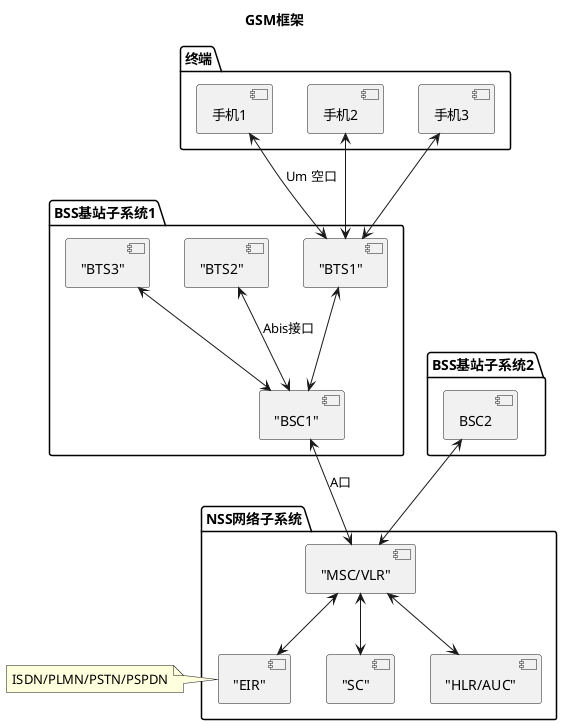 
@startuml

title: GSM框架
 
package "终端" {
    ["手机1"]
    ["手机2"]
    ["手机3"]
}
package "BSS基站子系统1" {
    ["BTS1"] <--> ["BSC1"]
    ["BTS2"] <--> ["BSC1"]: Abis接口
    ["BTS3"] <--> ["BSC1"]
}

package "BSS基站子系统2" {
    ["BSC2"]
}

package "NSS网络子系统" {
    ["MSC/VLR"] <-->["SC"]
    ["MSC/VLR"] <-->["HLR/AUC"]
    ["MSC/VLR"] <-->["EIR"]
}

["手机1"] <--> ["BTS1"]:Um 空口
["手机2"] <--> ["BTS1"]
["手机3"] <--> ["BTS1"]

["BSC1"] <--> ["MSC/VLR"]: A口
["BSC2"] <--> ["MSC/VLR"]
note left: ISDN/PLMN/PSTN/PSPDN


' node "组件2" {
'     ["组件2.1"] - ["组件2.2"]
'     ["组件2.2"] --> [负载均衡服务器]
' }
 
' cloud {
'     [负载均衡服务器] -> [逻辑服务器1]
'     [负载均衡服务器] -> [逻辑服务器2]
'     [负载均衡服务器] -> [逻辑服务器3]
' }
 
' database "MySql" {
'     folder "This is my folder" {
'         [Folder 3]
'     }
 
'     frame "Foo" {
'         [Frame 4]
'     }
' }
 
' [逻辑服务器1] --> [Folder 3]
' [逻辑服务器2] --> [Frame 4]
' [逻辑服务器3] --> [Frame 4]
 
@enduml

' package
' node
' cloud
' database

@startuml

title: GSM逻辑信道

== 开机 ==

MS <- BTS: FCCH,频率校正
MS <- BTS: SCH, 同步TDMA帧号等
MS <- BTS: BCCH,广播小区频点、LAI等

== 空闲 == 
MS <- BTS: PCH, paging, 寻呼
MS -> BTS: RACH, 接入请求专用信道
MS <- BTS: AGCH, 分配专用信道

== 专用模式 == 
MS <-> BTS: SDCCH, 呼叫建立，为分配TCH前传短消息
MS <-> BTS: TCH, 通话
MS <- BTS: SACCH, 慢速随路控制，短信
MS <- BTS: FACCH, 快速随路控制

@enduml

@startuml

title: GPRS框架
 
package "终端" {
    ["手机1"]
    ["手机2"]
    ["手机3"]
}
package "BSS基站子系统1" {
    ["BTS"] <--> ["BSC"]: Abis接口
    ["BTS"] <--> ["PCU"]: Abis接口
}

package "NSS网络子系统" {
    ["MSC/VLR"] <-->["SC"]
    ["MSC/VLR"] <-->["HLR/AUC"]
    ["MSC/VLR"] <-->["EIR"]
    ["SGSN"]
}

cloud {
    ["Internet"]
}

["手机1"] <--> ["BTS"]:Um 空口
["手机2"] <--> ["BTS"]
["手机3"] <--> ["BTS"]

["BSC"] <--> ["MSC/VLR"]: A口
["PCU"] <--> ["SGSN"]:Gb

["SGSN"] <--> ["GGSN"]
["GGSN"] <--> ["Internet"]


@enduml

